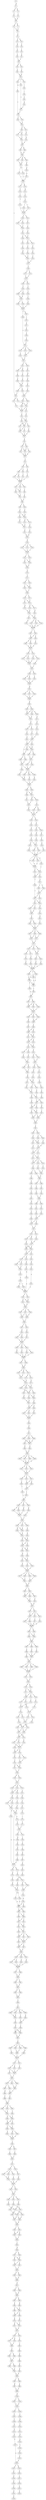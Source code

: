 strict digraph  {
	S0 -> S1 [ label = M ];
	S1 -> S2 [ label = A ];
	S1 -> S3 [ label = G ];
	S2 -> S4 [ label = V ];
	S3 -> S5 [ label = I ];
	S4 -> S6 [ label = W ];
	S5 -> S6 [ label = W ];
	S6 -> S7 [ label = N ];
	S6 -> S8 [ label = T ];
	S7 -> S9 [ label = S ];
	S8 -> S10 [ label = L ];
	S8 -> S9 [ label = S ];
	S9 -> S11 [ label = G ];
	S10 -> S12 [ label = L ];
	S10 -> S13 [ label = M ];
	S11 -> S14 [ label = T ];
	S11 -> S15 [ label = A ];
	S12 -> S16 [ label = T ];
	S13 -> S17 [ label = C ];
	S14 -> S18 [ label = H ];
	S15 -> S19 [ label = T ];
	S16 -> S20 [ label = V ];
	S16 -> S21 [ label = G ];
	S17 -> S20 [ label = V ];
	S18 -> S22 [ label = L ];
	S19 -> S23 [ label = I ];
	S20 -> S24 [ label = L ];
	S21 -> S25 [ label = A ];
	S22 -> S26 [ label = L ];
	S23 -> S27 [ label = F ];
	S24 -> S28 [ label = L ];
	S24 -> S29 [ label = F ];
	S25 -> S28 [ label = L ];
	S26 -> S30 [ label = L ];
	S27 -> S30 [ label = L ];
	S28 -> S31 [ label = C ];
	S28 -> S32 [ label = F ];
	S28 -> S33 [ label = V ];
	S29 -> S32 [ label = F ];
	S30 -> S34 [ label = R ];
	S30 -> S35 [ label = S ];
	S31 -> S36 [ label = C ];
	S32 -> S37 [ label = L ];
	S32 -> S36 [ label = C ];
	S33 -> S38 [ label = S ];
	S34 -> S39 [ label = L ];
	S35 -> S40 [ label = V ];
	S36 -> S41 [ label = S ];
	S37 -> S41 [ label = S ];
	S38 -> S41 [ label = S ];
	S39 -> S42 [ label = W ];
	S40 -> S42 [ label = W ];
	S41 -> S43 [ label = K ];
	S42 -> S44 [ label = G ];
	S42 -> S45 [ label = A ];
	S42 -> S46 [ label = E ];
	S43 -> S47 [ label = H ];
	S43 -> S48 [ label = R ];
	S44 -> S49 [ label = M ];
	S45 -> S50 [ label = I ];
	S46 -> S51 [ label = L ];
	S47 -> S52 [ label = G ];
	S47 -> S53 [ label = A ];
	S48 -> S53 [ label = A ];
	S48 -> S54 [ label = V ];
	S49 -> S55 [ label = Y ];
	S50 -> S56 [ label = I ];
	S51 -> S55 [ label = Y ];
	S52 -> S57 [ label = R ];
	S53 -> S57 [ label = R ];
	S54 -> S57 [ label = R ];
	S55 -> S58 [ label = V ];
	S55 -> S59 [ label = T ];
	S56 -> S60 [ label = V ];
	S57 -> S61 [ label = C ];
	S58 -> S62 [ label = S ];
	S59 -> S62 [ label = S ];
	S60 -> S63 [ label = D ];
	S61 -> S64 [ label = F ];
	S61 -> S65 [ label = Y ];
	S62 -> S66 [ label = P ];
	S62 -> S67 [ label = S ];
	S63 -> S51 [ label = L ];
	S64 -> S68 [ label = V ];
	S64 -> S69 [ label = S ];
	S65 -> S70 [ label = G ];
	S66 -> S71 [ label = R ];
	S66 -> S72 [ label = K ];
	S67 -> S73 [ label = N ];
	S68 -> S74 [ label = A ];
	S68 -> S75 [ label = L ];
	S69 -> S76 [ label = V ];
	S70 -> S77 [ label = T ];
	S71 -> S78 [ label = S ];
	S72 -> S78 [ label = S ];
	S73 -> S79 [ label = R ];
	S74 -> S80 [ label = L ];
	S75 -> S80 [ label = L ];
	S76 -> S80 [ label = L ];
	S77 -> S80 [ label = L ];
	S78 -> S81 [ label = P ];
	S79 -> S81 [ label = P ];
	S80 -> S82 [ label = F ];
	S80 -> S83 [ label = L ];
	S80 -> S84 [ label = V ];
	S81 -> S85 [ label = G ];
	S81 -> S86 [ label = D ];
	S82 -> S87 [ label = F ];
	S82 -> S88 [ label = L ];
	S83 -> S89 [ label = V ];
	S84 -> S87 [ label = F ];
	S85 -> S90 [ label = W ];
	S86 -> S90 [ label = W ];
	S87 -> S91 [ label = L ];
	S88 -> S91 [ label = L ];
	S89 -> S92 [ label = V ];
	S90 -> S93 [ label = V ];
	S90 -> S94 [ label = R ];
	S90 -> S95 [ label = K ];
	S91 -> S96 [ label = S ];
	S92 -> S96 [ label = S ];
	S93 -> S97 [ label = D ];
	S94 -> S98 [ label = N ];
	S95 -> S97 [ label = D ];
	S96 -> S99 [ label = C ];
	S96 -> S100 [ label = L ];
	S97 -> S101 [ label = V ];
	S97 -> S102 [ label = F ];
	S98 -> S103 [ label = N ];
	S99 -> S104 [ label = G ];
	S100 -> S105 [ label = F ];
	S101 -> S106 [ label = L ];
	S102 -> S106 [ label = L ];
	S103 -> S107 [ label = R ];
	S104 -> S108 [ label = L ];
	S104 -> S109 [ label = M ];
	S105 -> S109 [ label = M ];
	S106 -> S110 [ label = Q ];
	S106 -> S111 [ label = L ];
	S107 -> S106 [ label = L ];
	S108 -> S112 [ label = R ];
	S109 -> S113 [ label = K ];
	S109 -> S114 [ label = Q ];
	S110 -> S115 [ label = H ];
	S111 -> S116 [ label = F ];
	S112 -> S117 [ label = E ];
	S113 -> S118 [ label = K ];
	S114 -> S117 [ label = E ];
	S115 -> S119 [ label = L ];
	S116 -> S120 [ label = I ];
	S117 -> S121 [ label = G ];
	S118 -> S122 [ label = S ];
	S119 -> S123 [ label = G ];
	S120 -> S124 [ label = T ];
	S121 -> S125 [ label = R ];
	S122 -> S125 [ label = R ];
	S123 -> S126 [ label = I ];
	S123 -> S127 [ label = V ];
	S124 -> S128 [ label = C ];
	S125 -> S129 [ label = N ];
	S126 -> S128 [ label = C ];
	S127 -> S128 [ label = C ];
	S128 -> S130 [ label = S ];
	S128 -> S131 [ label = L ];
	S129 -> S132 [ label = A ];
	S129 -> S133 [ label = L ];
	S129 -> S134 [ label = F ];
	S130 -> S135 [ label = F ];
	S130 -> S136 [ label = I ];
	S131 -> S137 [ label = V ];
	S132 -> S138 [ label = L ];
	S133 -> S138 [ label = L ];
	S134 -> S138 [ label = L ];
	S135 -> S139 [ label = V ];
	S136 -> S139 [ label = V ];
	S137 -> S140 [ label = L ];
	S138 -> S141 [ label = I ];
	S138 -> S142 [ label = L ];
	S139 -> S143 [ label = A ];
	S140 -> S144 [ label = G ];
	S141 -> S145 [ label = A ];
	S141 -> S146 [ label = T ];
	S142 -> S146 [ label = T ];
	S143 -> S147 [ label = F ];
	S143 -> S148 [ label = L ];
	S144 -> S147 [ label = F ];
	S145 -> S149 [ label = A ];
	S146 -> S149 [ label = A ];
	S147 -> S150 [ label = S ];
	S147 -> S151 [ label = T ];
	S148 -> S152 [ label = I ];
	S149 -> S153 [ label = G ];
	S150 -> S154 [ label = S ];
	S151 -> S155 [ label = F ];
	S152 -> S156 [ label = L ];
	S153 -> S157 [ label = T ];
	S154 -> S158 [ label = V ];
	S155 -> S159 [ label = G ];
	S156 -> S160 [ label = M ];
	S157 -> S161 [ label = G ];
	S157 -> S162 [ label = S ];
	S158 -> S163 [ label = G ];
	S159 -> S164 [ label = S ];
	S160 -> S163 [ label = G ];
	S161 -> S165 [ label = I ];
	S161 -> S166 [ label = L ];
	S162 -> S166 [ label = L ];
	S163 -> S167 [ label = L ];
	S164 -> S167 [ label = L ];
	S165 -> S168 [ label = V ];
	S166 -> S168 [ label = V ];
	S167 -> S169 [ label = L ];
	S168 -> S170 [ label = I ];
	S168 -> S171 [ label = V ];
	S169 -> S172 [ label = S ];
	S169 -> S173 [ label = F ];
	S170 -> S174 [ label = F ];
	S170 -> S175 [ label = Y ];
	S171 -> S174 [ label = F ];
	S172 -> S176 [ label = V ];
	S173 -> S176 [ label = V ];
	S174 -> S177 [ label = G ];
	S174 -> S178 [ label = R ];
	S175 -> S179 [ label = W ];
	S176 -> S180 [ label = A ];
	S176 -> S181 [ label = G ];
	S177 -> S182 [ label = H ];
	S178 -> S183 [ label = N ];
	S179 -> S183 [ label = N ];
	S180 -> S184 [ label = F ];
	S181 -> S185 [ label = L ];
	S182 -> S186 [ label = V ];
	S183 -> S187 [ label = I ];
	S183 -> S186 [ label = V ];
	S184 -> S188 [ label = S ];
	S184 -> S189 [ label = L ];
	S185 -> S190 [ label = Y ];
	S186 -> S191 [ label = G ];
	S186 -> S192 [ label = K ];
	S186 -> S193 [ label = Q ];
	S187 -> S194 [ label = H ];
	S188 -> S195 [ label = W ];
	S189 -> S195 [ label = W ];
	S190 -> S196 [ label = Y ];
	S191 -> S197 [ label = N ];
	S192 -> S197 [ label = N ];
	S193 -> S197 [ label = N ];
	S194 -> S197 [ label = N ];
	S195 -> S198 [ label = F ];
	S195 -> S199 [ label = I ];
	S196 -> S200 [ label = S ];
	S197 -> S201 [ label = I ];
	S197 -> S202 [ label = T ];
	S198 -> S203 [ label = L ];
	S199 -> S203 [ label = L ];
	S200 -> S203 [ label = L ];
	S201 -> S204 [ label = F ];
	S202 -> S205 [ label = S ];
	S202 -> S204 [ label = F ];
	S203 -> S206 [ label = S ];
	S203 -> S207 [ label = A ];
	S204 -> S208 [ label = H ];
	S204 -> S209 [ label = Q ];
	S205 -> S210 [ label = A ];
	S206 -> S211 [ label = S ];
	S207 -> S212 [ label = Y ];
	S208 -> S213 [ label = N ];
	S209 -> S213 [ label = N ];
	S210 -> S213 [ label = N ];
	S211 -> S214 [ label = F ];
	S211 -> S215 [ label = G ];
	S211 -> S216 [ label = I ];
	S212 -> S217 [ label = G ];
	S213 -> S218 [ label = F ];
	S213 -> S219 [ label = L ];
	S214 -> S220 [ label = L ];
	S215 -> S221 [ label = T ];
	S216 -> S221 [ label = T ];
	S217 -> S222 [ label = S ];
	S218 -> S223 [ label = R ];
	S218 -> S224 [ label = K ];
	S219 -> S225 [ label = S ];
	S219 -> S226 [ label = Q ];
	S220 -> S227 [ label = V ];
	S221 -> S227 [ label = V ];
	S222 -> S228 [ label = V ];
	S223 -> S229 [ label = G ];
	S224 -> S229 [ label = G ];
	S225 -> S230 [ label = L ];
	S226 -> S229 [ label = G ];
	S227 -> S231 [ label = F ];
	S227 -> S232 [ label = S ];
	S228 -> S233 [ label = V ];
	S229 -> S234 [ label = L ];
	S230 -> S234 [ label = L ];
	S231 -> S235 [ label = T ];
	S231 -> S236 [ label = A ];
	S232 -> S237 [ label = G ];
	S233 -> S211 [ label = S ];
	S234 -> S238 [ label = L ];
	S234 -> S239 [ label = A ];
	S235 -> S240 [ label = I ];
	S236 -> S241 [ label = T ];
	S237 -> S242 [ label = M ];
	S238 -> S243 [ label = D ];
	S238 -> S244 [ label = K ];
	S239 -> S245 [ label = S ];
	S240 -> S246 [ label = S ];
	S241 -> S247 [ label = C ];
	S242 -> S248 [ label = A ];
	S243 -> S249 [ label = S ];
	S244 -> S249 [ label = S ];
	S245 -> S249 [ label = S ];
	S246 -> S250 [ label = W ];
	S247 -> S250 [ label = W ];
	S248 -> S251 [ label = A ];
	S249 -> S252 [ label = M ];
	S250 -> S253 [ label = A ];
	S250 -> S254 [ label = I ];
	S251 -> S255 [ label = V ];
	S252 -> S256 [ label = T ];
	S252 -> S257 [ label = I ];
	S252 -> S258 [ label = V ];
	S253 -> S259 [ label = I ];
	S254 -> S10 [ label = L ];
	S255 -> S259 [ label = I ];
	S256 -> S260 [ label = C ];
	S257 -> S260 [ label = C ];
	S258 -> S260 [ label = C ];
	S259 -> S261 [ label = A ];
	S259 -> S262 [ label = V ];
	S260 -> S263 [ label = N ];
	S261 -> S264 [ label = W ];
	S262 -> S16 [ label = T ];
	S263 -> S265 [ label = I ];
	S263 -> S266 [ label = L ];
	S264 -> S20 [ label = V ];
	S265 -> S267 [ label = R ];
	S266 -> S268 [ label = K ];
	S266 -> S269 [ label = E ];
	S266 -> S267 [ label = R ];
	S267 -> S270 [ label = A ];
	S268 -> S270 [ label = A ];
	S269 -> S271 [ label = K ];
	S270 -> S272 [ label = K ];
	S271 -> S273 [ label = R ];
	S272 -> S274 [ label = S ];
	S272 -> S275 [ label = K ];
	S273 -> S276 [ label = R ];
	S274 -> S277 [ label = F ];
	S275 -> S278 [ label = A ];
	S276 -> S279 [ label = I ];
	S277 -> S280 [ label = S ];
	S278 -> S281 [ label = A ];
	S279 -> S280 [ label = S ];
	S280 -> S282 [ label = V ];
	S280 -> S283 [ label = I ];
	S281 -> S283 [ label = I ];
	S282 -> S284 [ label = H ];
	S283 -> S285 [ label = V ];
	S283 -> S286 [ label = K ];
	S283 -> S284 [ label = H ];
	S284 -> S287 [ label = L ];
	S284 -> S288 [ label = F ];
	S285 -> S289 [ label = A ];
	S285 -> S290 [ label = T ];
	S286 -> S285 [ label = V ];
	S287 -> S291 [ label = P ];
	S288 -> S291 [ label = P ];
	S289 -> S292 [ label = P ];
	S290 -> S292 [ label = P ];
	S291 -> S293 [ label = L ];
	S291 -> S294 [ label = F ];
	S292 -> S295 [ label = L ];
	S292 -> S296 [ label = I ];
	S293 -> S295 [ label = L ];
	S294 -> S295 [ label = L ];
	S295 -> S297 [ label = Q ];
	S295 -> S298 [ label = A ];
	S295 -> S299 [ label = K ];
	S296 -> S300 [ label = D ];
	S297 -> S301 [ label = R ];
	S298 -> S302 [ label = K ];
	S299 -> S303 [ label = N ];
	S300 -> S303 [ label = N ];
	S301 -> S304 [ label = Y ];
	S302 -> S304 [ label = Y ];
	S303 -> S304 [ label = Y ];
	S304 -> S305 [ label = I ];
	S304 -> S306 [ label = K ];
	S305 -> S307 [ label = E ];
	S305 -> S308 [ label = K ];
	S306 -> S307 [ label = E ];
	S307 -> S309 [ label = A ];
	S307 -> S310 [ label = M ];
	S308 -> S311 [ label = L ];
	S309 -> S312 [ label = I ];
	S310 -> S313 [ label = L ];
	S311 -> S313 [ label = L ];
	S312 -> S314 [ label = Q ];
	S312 -> S315 [ label = E ];
	S313 -> S316 [ label = K ];
	S314 -> S317 [ label = W ];
	S315 -> S317 [ label = W ];
	S316 -> S317 [ label = W ];
	S317 -> S318 [ label = I ];
	S317 -> S319 [ label = V ];
	S318 -> S320 [ label = Y ];
	S319 -> S321 [ label = G ];
	S320 -> S322 [ label = G ];
	S321 -> S323 [ label = N ];
	S321 -> S324 [ label = E ];
	S322 -> S325 [ label = L ];
	S323 -> S326 [ label = M ];
	S324 -> S327 [ label = Q ];
	S325 -> S328 [ label = A ];
	S326 -> S329 [ label = L ];
	S327 -> S330 [ label = V ];
	S328 -> S331 [ label = T ];
	S328 -> S332 [ label = P ];
	S329 -> S331 [ label = T ];
	S330 -> S333 [ label = K ];
	S331 -> S334 [ label = H ];
	S331 -> S335 [ label = L ];
	S332 -> S336 [ label = S ];
	S333 -> S337 [ label = G ];
	S334 -> S338 [ label = L ];
	S335 -> S338 [ label = L ];
	S336 -> S338 [ label = L ];
	S337 -> S338 [ label = L ];
	S338 -> S339 [ label = D ];
	S338 -> S340 [ label = P ];
	S338 -> S341 [ label = G ];
	S338 -> S342 [ label = N ];
	S339 -> S343 [ label = L ];
	S339 -> S344 [ label = F ];
	S340 -> S339 [ label = D ];
	S341 -> S339 [ label = D ];
	S342 -> S343 [ label = L ];
	S343 -> S345 [ label = F ];
	S343 -> S346 [ label = V ];
	S344 -> S346 [ label = V ];
	S345 -> S347 [ label = D ];
	S346 -> S348 [ label = V ];
	S347 -> S349 [ label = G ];
	S347 -> S350 [ label = D ];
	S348 -> S351 [ label = V ];
	S349 -> S352 [ label = L ];
	S350 -> S352 [ label = L ];
	S351 -> S353 [ label = S ];
	S351 -> S354 [ label = K ];
	S352 -> S351 [ label = V ];
	S352 -> S355 [ label = F ];
	S353 -> S356 [ label = W ];
	S354 -> S357 [ label = V ];
	S354 -> S358 [ label = F ];
	S355 -> S353 [ label = S ];
	S356 -> S359 [ label = N ];
	S357 -> S360 [ label = D ];
	S358 -> S360 [ label = D ];
	S359 -> S361 [ label = Q ];
	S360 -> S362 [ label = S ];
	S361 -> S363 [ label = T ];
	S362 -> S364 [ label = H ];
	S362 -> S365 [ label = K ];
	S363 -> S366 [ label = L ];
	S364 -> S366 [ label = L ];
	S365 -> S366 [ label = L ];
	S366 -> S367 [ label = A ];
	S366 -> S368 [ label = S ];
	S366 -> S369 [ label = E ];
	S367 -> S370 [ label = V ];
	S368 -> S371 [ label = I ];
	S369 -> S370 [ label = V ];
	S369 -> S371 [ label = I ];
	S370 -> S372 [ label = S ];
	S371 -> S372 [ label = S ];
	S372 -> S373 [ label = L ];
	S372 -> S374 [ label = T ];
	S372 -> S375 [ label = Q ];
	S373 -> S376 [ label = F ];
	S373 -> S377 [ label = Y ];
	S374 -> S378 [ label = R ];
	S375 -> S378 [ label = R ];
	S376 -> S379 [ label = S ];
	S377 -> S380 [ label = G ];
	S378 -> S381 [ label = L ];
	S378 -> S382 [ label = I ];
	S379 -> S383 [ label = P ];
	S380 -> S384 [ label = T ];
	S381 -> S385 [ label = E ];
	S382 -> S386 [ label = S ];
	S383 -> S387 [ label = S ];
	S384 -> S387 [ label = S ];
	S385 -> S387 [ label = S ];
	S386 -> S387 [ label = S ];
	S387 -> S388 [ label = Q ];
	S387 -> S389 [ label = D ];
	S387 -> S390 [ label = S ];
	S388 -> S391 [ label = A ];
	S388 -> S392 [ label = E ];
	S389 -> S392 [ label = E ];
	S390 -> S391 [ label = A ];
	S391 -> S393 [ label = L ];
	S392 -> S394 [ label = F ];
	S392 -> S391 [ label = A ];
	S393 -> S395 [ label = E ];
	S394 -> S395 [ label = E ];
	S395 -> S396 [ label = A ];
	S395 -> S397 [ label = E ];
	S396 -> S398 [ label = Q ];
	S396 -> S399 [ label = K ];
	S396 -> S400 [ label = H ];
	S397 -> S399 [ label = K ];
	S398 -> S401 [ label = L ];
	S399 -> S401 [ label = L ];
	S400 -> S401 [ label = L ];
	S401 -> S402 [ label = N ];
	S401 -> S403 [ label = S ];
	S401 -> S404 [ label = R ];
	S402 -> S405 [ label = D ];
	S403 -> S406 [ label = E ];
	S404 -> S406 [ label = E ];
	S405 -> S407 [ label = T ];
	S406 -> S408 [ label = A ];
	S407 -> S409 [ label = K ];
	S408 -> S410 [ label = E ];
	S408 -> S409 [ label = K ];
	S409 -> S411 [ label = G ];
	S409 -> S412 [ label = Q ];
	S410 -> S412 [ label = Q ];
	S411 -> S413 [ label = Q ];
	S412 -> S414 [ label = E ];
	S412 -> S413 [ label = Q ];
	S413 -> S415 [ label = V ];
	S413 -> S416 [ label = L ];
	S414 -> S416 [ label = L ];
	S415 -> S417 [ label = V ];
	S415 -> S418 [ label = L ];
	S416 -> S419 [ label = N ];
	S417 -> S420 [ label = G ];
	S418 -> S421 [ label = S ];
	S419 -> S422 [ label = K ];
	S419 -> S423 [ label = A ];
	S420 -> S424 [ label = V ];
	S421 -> S424 [ label = V ];
	S422 -> S425 [ label = T ];
	S423 -> S425 [ label = T ];
	S424 -> S426 [ label = L ];
	S424 -> S427 [ label = W ];
	S425 -> S428 [ label = V ];
	S425 -> S429 [ label = A ];
	S426 -> S430 [ label = Y ];
	S427 -> S430 [ label = Y ];
	S428 -> S431 [ label = V ];
	S429 -> S432 [ label = E ];
	S430 -> S433 [ label = Q ];
	S431 -> S434 [ label = S ];
	S432 -> S435 [ label = T ];
	S433 -> S436 [ label = M ];
	S433 -> S437 [ label = V ];
	S434 -> S438 [ label = L ];
	S435 -> S436 [ label = M ];
	S436 -> S439 [ label = V ];
	S436 -> S440 [ label = S ];
	S437 -> S441 [ label = M ];
	S438 -> S442 [ label = Q ];
	S439 -> S443 [ label = T ];
	S440 -> S444 [ label = G ];
	S441 -> S443 [ label = T ];
	S442 -> S445 [ label = S ];
	S443 -> S446 [ label = A ];
	S443 -> S447 [ label = I ];
	S444 -> S447 [ label = I ];
	S445 -> S448 [ label = V ];
	S446 -> S449 [ label = A ];
	S447 -> S450 [ label = L ];
	S447 -> S451 [ label = T ];
	S448 -> S451 [ label = T ];
	S449 -> S452 [ label = E ];
	S450 -> S453 [ label = N ];
	S451 -> S454 [ label = Y ];
	S451 -> S452 [ label = E ];
	S452 -> S455 [ label = V ];
	S452 -> S456 [ label = A ];
	S453 -> S457 [ label = T ];
	S454 -> S456 [ label = A ];
	S455 -> S458 [ label = L ];
	S456 -> S459 [ label = V ];
	S456 -> S458 [ label = L ];
	S457 -> S459 [ label = V ];
	S458 -> S460 [ label = S ];
	S459 -> S460 [ label = S ];
	S460 -> S461 [ label = S ];
	S461 -> S462 [ label = L ];
	S461 -> S463 [ label = V ];
	S462 -> S464 [ label = G ];
	S463 -> S465 [ label = T ];
	S463 -> S466 [ label = S ];
	S464 -> S467 [ label = R ];
	S464 -> S468 [ label = Q ];
	S465 -> S469 [ label = E ];
	S466 -> S468 [ label = Q ];
	S467 -> S470 [ label = Q ];
	S468 -> S471 [ label = K ];
	S469 -> S471 [ label = K ];
	S470 -> S472 [ label = L ];
	S471 -> S472 [ label = L ];
	S471 -> S473 [ label = V ];
	S472 -> S474 [ label = L ];
	S472 -> S475 [ label = F ];
	S473 -> S474 [ label = L ];
	S474 -> S476 [ label = A ];
	S474 -> S477 [ label = P ];
	S474 -> S478 [ label = C ];
	S475 -> S477 [ label = P ];
	S476 -> S479 [ label = L ];
	S477 -> S480 [ label = A ];
	S478 -> S481 [ label = F ];
	S479 -> S482 [ label = A ];
	S480 -> S483 [ label = I ];
	S480 -> S484 [ label = V ];
	S481 -> S482 [ label = A ];
	S482 -> S485 [ label = G ];
	S483 -> S486 [ label = S ];
	S484 -> S485 [ label = G ];
	S485 -> S487 [ label = L ];
	S485 -> S488 [ label = I ];
	S486 -> S489 [ label = F ];
	S487 -> S490 [ label = L ];
	S488 -> S491 [ label = I ];
	S489 -> S492 [ label = F ];
	S490 -> S493 [ label = L ];
	S491 -> S494 [ label = F ];
	S492 -> S495 [ label = V ];
	S493 -> S496 [ label = V ];
	S494 -> S496 [ label = V ];
	S495 -> S497 [ label = L ];
	S496 -> S498 [ label = L ];
	S496 -> S499 [ label = V ];
	S497 -> S500 [ label = M ];
	S498 -> S501 [ label = L ];
	S499 -> S502 [ label = F ];
	S500 -> S503 [ label = A ];
	S501 -> S504 [ label = G ];
	S502 -> S505 [ label = C ];
	S503 -> S506 [ label = F ];
	S504 -> S507 [ label = T ];
	S505 -> S507 [ label = T ];
	S506 -> S508 [ label = I ];
	S507 -> S509 [ label = G ];
	S507 -> S510 [ label = V ];
	S508 -> S510 [ label = V ];
	S509 -> S511 [ label = L ];
	S510 -> S511 [ label = L ];
	S511 -> S512 [ label = F ];
	S511 -> S513 [ label = H ];
	S512 -> S514 [ label = M ];
	S512 -> S515 [ label = L ];
	S513 -> S516 [ label = V ];
	S514 -> S517 [ label = K ];
	S515 -> S518 [ label = R ];
	S516 -> S517 [ label = K ];
	S517 -> S519 [ label = R ];
	S517 -> S520 [ label = K ];
	S518 -> S520 [ label = K ];
	S518 -> S519 [ label = R ];
	S519 -> S521 [ label = F ];
	S520 -> S521 [ label = F ];
	S520 -> S522 [ label = Y ];
	S521 -> S523 [ label = L ];
	S521 -> S524 [ label = H ];
	S522 -> S525 [ label = F ];
	S523 -> S526 [ label = D ];
	S523 -> S527 [ label = G ];
	S524 -> S528 [ label = N ];
	S525 -> S529 [ label = H ];
	S526 -> S530 [ label = P ];
	S527 -> S530 [ label = P ];
	S528 -> S531 [ label = D ];
	S529 -> S532 [ label = S ];
	S530 -> S533 [ label = C ];
	S531 -> S534 [ label = M ];
	S532 -> S535 [ label = K ];
	S533 -> S536 [ label = G ];
	S534 -> S537 [ label = K ];
	S535 -> S537 [ label = K ];
	S536 -> S538 [ label = R ];
	S536 -> S539 [ label = C ];
	S537 -> S540 [ label = F ];
	S537 -> S541 [ label = Y ];
	S538 -> S537 [ label = K ];
	S539 -> S537 [ label = K ];
	S540 -> S542 [ label = E ];
	S540 -> S543 [ label = K ];
	S541 -> S543 [ label = K ];
	S542 -> S544 [ label = N ];
	S543 -> S544 [ label = N ];
	S544 -> S545 [ label = V ];
	S544 -> S546 [ label = K ];
	S544 -> S547 [ label = I ];
	S545 -> S548 [ label = Y ];
	S546 -> S549 [ label = F ];
	S547 -> S549 [ label = F ];
	S547 -> S548 [ label = Y ];
	S548 -> S550 [ label = I ];
	S549 -> S550 [ label = I ];
	S550 -> S551 [ label = T ];
	S550 -> S552 [ label = G ];
	S551 -> S553 [ label = R ];
	S552 -> S554 [ label = G ];
	S553 -> S555 [ label = Q ];
	S553 -> S556 [ label = K ];
	S554 -> S557 [ label = R ];
	S555 -> S558 [ label = F ];
	S556 -> S558 [ label = F ];
	S557 -> S558 [ label = F ];
	S558 -> S559 [ label = V ];
	S558 -> S560 [ label = E ];
	S558 -> S561 [ label = I ];
	S559 -> S562 [ label = R ];
	S560 -> S563 [ label = E ];
	S561 -> S564 [ label = L ];
	S561 -> S565 [ label = Q ];
	S562 -> S566 [ label = F ];
	S563 -> S566 [ label = F ];
	S564 -> S566 [ label = F ];
	S565 -> S566 [ label = F ];
	S566 -> S567 [ label = D ];
	S566 -> S568 [ label = E ];
	S567 -> S569 [ label = E ];
	S568 -> S569 [ label = E ];
	S569 -> S570 [ label = G ];
	S569 -> S571 [ label = K ];
	S569 -> S572 [ label = R ];
	S570 -> S573 [ label = E ];
	S571 -> S574 [ label = R ];
	S571 -> S575 [ label = Q ];
	S572 -> S573 [ label = E ];
	S573 -> S576 [ label = R ];
	S574 -> S576 [ label = R ];
	S575 -> S577 [ label = K ];
	S576 -> S578 [ label = H ];
	S576 -> S579 [ label = A ];
	S576 -> S580 [ label = Q ];
	S577 -> S579 [ label = A ];
	S578 -> S581 [ label = Q ];
	S579 -> S582 [ label = E ];
	S579 -> S583 [ label = T ];
	S580 -> S582 [ label = E ];
	S581 -> S584 [ label = Q ];
	S582 -> S585 [ label = G ];
	S582 -> S586 [ label = E ];
	S583 -> S585 [ label = G ];
	S584 -> S587 [ label = R ];
	S585 -> S588 [ label = K ];
	S586 -> S587 [ label = R ];
	S587 -> S589 [ label = P ];
	S588 -> S590 [ label = A ];
	S588 -> S589 [ label = P ];
	S589 -> S591 [ label = C ];
	S589 -> S592 [ label = N ];
	S590 -> S593 [ label = H ];
	S591 -> S594 [ label = V ];
	S592 -> S594 [ label = V ];
	S593 -> S594 [ label = V ];
	S594 -> S595 [ label = L ];
	S595 -> S596 [ label = P ];
	S596 -> S597 [ label = L ];
	S597 -> S598 [ label = S ];
	S597 -> S599 [ label = T ];
	S597 -> S600 [ label = N ];
	S598 -> S601 [ label = K ];
	S599 -> S602 [ label = P ];
	S599 -> S601 [ label = K ];
	S600 -> S601 [ label = K ];
	S601 -> S603 [ label = K ];
	S602 -> S604 [ label = E ];
	S603 -> S605 [ label = E ];
	S604 -> S605 [ label = E ];
	S605 -> S606 [ label = R ];
	S605 -> S607 [ label = K ];
	S605 -> S608 [ label = S ];
	S605 -> S609 [ label = G ];
	S606 -> S610 [ label = K ];
	S607 -> S610 [ label = K ];
	S608 -> S610 [ label = K ];
	S609 -> S610 [ label = K ];
	S610 -> S611 [ label = K ];
	S610 -> S612 [ label = L ];
	S610 -> S613 [ label = Q ];
	S611 -> S614 [ label = Y ];
	S612 -> S614 [ label = Y ];
	S613 -> S614 [ label = Y ];
	S614 -> S615 [ label = V ];
	S614 -> S616 [ label = P ];
	S614 -> S617 [ label = I ];
	S615 -> S618 [ label = V ];
	S616 -> S619 [ label = V ];
	S617 -> S620 [ label = A ];
	S617 -> S618 [ label = V ];
	S618 -> S621 [ label = I ];
	S619 -> S622 [ label = L ];
	S620 -> S621 [ label = I ];
	S621 -> S623 [ label = P ];
	S622 -> S624 [ label = S ];
	S623 -> S624 [ label = S ];
	S624 -> S625 [ label = F ];
	S624 -> S626 [ label = I ];
	S624 -> S627 [ label = S ];
	S625 -> S628 [ label = G ];
	S625 -> S629 [ label = W ];
	S626 -> S630 [ label = R ];
	S627 -> S631 [ label = H ];
	S628 -> S632 [ label = L ];
	S629 -> S632 [ label = L ];
	S630 -> S633 [ label = P ];
	S631 -> S632 [ label = L ];
	S632 -> S634 [ label = T ];
	S633 -> S634 [ label = T ];
	S634 -> S635 [ label = P ];
	S634 -> S636 [ label = F ];
	S634 -> S637 [ label = V ];
	S635 -> S638 [ label = K ];
	S635 -> S639 [ label = R ];
	S636 -> S640 [ label = G ];
	S637 -> S638 [ label = K ];
	S638 -> S641 [ label = E ];
	S639 -> S641 [ label = E ];
	S640 -> S642 [ label = D ];
	S641 -> S643 [ label = R ];
	S641 -> S644 [ label = W ];
	S642 -> S643 [ label = R ];
	S643 -> S645 [ label = K ];
	S643 -> S646 [ label = S ];
	S644 -> S645 [ label = K ];
	S645 -> S647 [ label = N ];
	S645 -> S648 [ label = A ];
	S646 -> S647 [ label = N ];
	S647 -> S649 [ label = L ];
	S648 -> S650 [ label = M ];
	S649 -> S651 [ label = G ];
	S650 -> S652 [ label = L ];
	S650 -> S651 [ label = G ];
	S651 -> S653 [ label = L ];
	S651 -> S654 [ label = T ];
	S652 -> S655 [ label = K ];
	S653 -> S656 [ label = F ];
	S654 -> S656 [ label = F ];
	S655 -> S656 [ label = F ];
	S656 -> S657 [ label = F ];
	S656 -> S658 [ label = S ];
	S656 -> S659 [ label = I ];
	S656 -> S660 [ label = L ];
	S657 -> S661 [ label = L ];
	S658 -> S662 [ label = I ];
	S659 -> S662 [ label = I ];
	S660 -> S661 [ label = L ];
	S661 -> S663 [ label = P ];
	S662 -> S663 [ label = P ];
	S663 -> S664 [ label = I ];
	S663 -> S665 [ label = V ];
	S664 -> S666 [ label = L ];
	S665 -> S667 [ label = M ];
	S665 -> S668 [ label = I ];
	S665 -> S666 [ label = L ];
	S666 -> S669 [ label = T ];
	S667 -> S670 [ label = F ];
	S668 -> S669 [ label = T ];
	S669 -> S671 [ label = H ];
	S670 -> S671 [ label = H ];
	S671 -> S672 [ label = L ];
	S671 -> S673 [ label = V ];
	S672 -> S674 [ label = Y ];
	S672 -> S675 [ label = L ];
	S672 -> S676 [ label = S ];
	S673 -> S676 [ label = S ];
	S674 -> S677 [ label = L ];
	S675 -> S678 [ label = I ];
	S676 -> S679 [ label = A ];
	S676 -> S680 [ label = S ];
	S677 -> S681 [ label = W ];
	S678 -> S681 [ label = W ];
	S679 -> S681 [ label = W ];
	S680 -> S681 [ label = W ];
	S681 -> S682 [ label = V ];
	S681 -> S683 [ label = A ];
	S682 -> S684 [ label = L ];
	S682 -> S685 [ label = V ];
	S683 -> S684 [ label = L ];
	S684 -> S686 [ label = F ];
	S685 -> S686 [ label = F ];
	S686 -> S687 [ label = A ];
	S686 -> S688 [ label = V ];
	S686 -> S689 [ label = I ];
	S687 -> S690 [ label = A ];
	S688 -> S691 [ label = T ];
	S689 -> S692 [ label = G ];
	S690 -> S693 [ label = V ];
	S690 -> S694 [ label = T ];
	S691 -> S693 [ label = V ];
	S692 -> S693 [ label = V ];
	S693 -> S695 [ label = D ];
	S694 -> S695 [ label = D ];
	S695 -> S696 [ label = F ];
	S695 -> S697 [ label = V ];
	S695 -> S698 [ label = S ];
	S695 -> S699 [ label = Y ];
	S696 -> S700 [ label = L ];
	S697 -> S700 [ label = L ];
	S698 -> S700 [ label = L ];
	S699 -> S700 [ label = L ];
	S700 -> S701 [ label = L ];
	S700 -> S702 [ label = S ];
	S701 -> S703 [ label = Y ];
	S702 -> S703 [ label = Y ];
	S703 -> S704 [ label = R ];
	S703 -> S705 [ label = W ];
	S704 -> S706 [ label = L ];
	S705 -> S707 [ label = F ];
	S705 -> S706 [ label = L ];
	S706 -> S708 [ label = V ];
	S706 -> S709 [ label = I ];
	S706 -> S710 [ label = L ];
	S707 -> S708 [ label = V ];
	S708 -> S711 [ label = F ];
	S708 -> S712 [ label = V ];
	S709 -> S713 [ label = L ];
	S710 -> S714 [ label = C ];
	S711 -> S715 [ label = S ];
	S712 -> S716 [ label = V ];
	S713 -> S717 [ label = T ];
	S714 -> S715 [ label = S ];
	S715 -> S718 [ label = V ];
	S716 -> S719 [ label = I ];
	S717 -> S719 [ label = I ];
	S718 -> S720 [ label = S ];
	S718 -> S721 [ label = N ];
	S719 -> S722 [ label = T ];
	S719 -> S723 [ label = G ];
	S720 -> S724 [ label = R ];
	S721 -> S725 [ label = T ];
	S722 -> S725 [ label = T ];
	S723 -> S726 [ label = K ];
	S724 -> S727 [ label = H ];
	S725 -> S728 [ label = K ];
	S725 -> S729 [ label = Q ];
	S726 -> S727 [ label = H ];
	S727 -> S730 [ label = F ];
	S727 -> S731 [ label = L ];
	S728 -> S731 [ label = L ];
	S729 -> S730 [ label = F ];
	S730 -> S732 [ label = Q ];
	S731 -> S733 [ label = S ];
	S731 -> S732 [ label = Q ];
	S732 -> S734 [ label = N ];
	S732 -> S735 [ label = G ];
	S733 -> S736 [ label = E ];
	S734 -> S737 [ label = L ];
	S734 -> S738 [ label = I ];
	S735 -> S737 [ label = L ];
	S736 -> S737 [ label = L ];
	S737 -> S739 [ label = P ];
	S737 -> S740 [ label = E ];
	S738 -> S740 [ label = E ];
	S739 -> S741 [ label = S ];
	S739 -> S742 [ label = V ];
	S740 -> S743 [ label = P ];
	S741 -> S744 [ label = L ];
	S742 -> S744 [ label = L ];
	S743 -> S745 [ label = F ];
	S744 -> S746 [ label = E ];
	S745 -> S747 [ label = N ];
	S745 -> S746 [ label = E ];
	S746 -> S748 [ label = V ];
	S747 -> S748 [ label = V ];
	S748 -> S749 [ label = H ];
	S748 -> S750 [ label = P ];
	S749 -> S751 [ label = L ];
	S750 -> S751 [ label = L ];
	S751 -> S752 [ label = K ];
	S751 -> S753 [ label = L ];
	S751 -> S754 [ label = R ];
	S752 -> S755 [ label = L ];
	S752 -> S756 [ label = M ];
	S753 -> S757 [ label = A ];
	S754 -> S755 [ label = L ];
	S755 -> S758 [ label = H ];
	S756 -> S759 [ label = S ];
	S757 -> S760 [ label = N ];
	S758 -> S761 [ label = R ];
	S758 -> S762 [ label = G ];
	S759 -> S763 [ label = V ];
	S760 -> S764 [ label = F ];
	S761 -> S765 [ label = E ];
	S762 -> S765 [ label = E ];
	S763 -> S766 [ label = D ];
	S764 -> S767 [ label = K ];
	S765 -> S768 [ label = E ];
	S765 -> S769 [ label = K ];
	S766 -> S769 [ label = K ];
	S767 -> S770 [ label = N ];
	S768 -> S771 [ label = Q ];
	S769 -> S772 [ label = G ];
	S769 -> S771 [ label = Q ];
	S770 -> S773 [ label = I ];
	S771 -> S774 [ label = G ];
	S771 -> S775 [ label = N ];
	S772 -> S776 [ label = S ];
	S773 -> S777 [ label = V ];
	S774 -> S778 [ label = T ];
	S775 -> S779 [ label = N ];
	S776 -> S780 [ label = T ];
	S777 -> S780 [ label = T ];
	S778 -> S781 [ label = Q ];
	S779 -> S782 [ label = V ];
	S780 -> S783 [ label = L ];
	S780 -> S784 [ label = I ];
	S781 -> S785 [ label = N ];
	S781 -> S786 [ label = G ];
	S782 -> S787 [ label = Q ];
	S783 -> S788 [ label = M ];
	S784 -> S789 [ label = I ];
	S785 -> S790 [ label = I ];
	S786 -> S790 [ label = I ];
	S787 -> S791 [ label = E ];
	S788 -> S792 [ label = G ];
	S789 -> S793 [ label = V ];
	S790 -> S794 [ label = I ];
	S791 -> S795 [ label = E ];
	S791 -> S796 [ label = N ];
	S792 -> S797 [ label = Q ];
	S793 -> S798 [ label = I ];
	S794 -> S799 [ label = H ];
	S795 -> S800 [ label = D ];
	S796 -> S800 [ label = D ];
	S797 -> S801 [ label = Q ];
	S798 -> S802 [ label = K ];
	S799 -> S800 [ label = D ];
	S799 -> S803 [ label = S ];
	S800 -> S804 [ label = S ];
	S800 -> S805 [ label = F ];
	S801 -> S806 [ label = I ];
	S802 -> S807 [ label = T ];
	S803 -> S804 [ label = S ];
	S804 -> S808 [ label = P ];
	S804 -> S809 [ label = S ];
	S805 -> S809 [ label = S ];
	S806 -> S771 [ label = Q ];
	S807 -> S810 [ label = G ];
	S808 -> S811 [ label = F ];
	S809 -> S811 [ label = F ];
	S809 -> S812 [ label = Y ];
	S810 -> S813 [ label = S ];
	S811 -> S814 [ label = N ];
	S811 -> S815 [ label = S ];
	S812 -> S815 [ label = S ];
	S813 -> S816 [ label = T ];
	S814 -> S817 [ label = V ];
	S814 -> S818 [ label = I ];
	S815 -> S817 [ label = V ];
	S816 -> S819 [ label = S ];
	S817 -> S820 [ label = S ];
	S817 -> S821 [ label = T ];
	S817 -> S822 [ label = P ];
	S818 -> S820 [ label = S ];
	S819 -> S823 [ label = E ];
	S820 -> S824 [ label = L ];
	S820 -> S825 [ label = V ];
	S821 -> S824 [ label = L ];
	S822 -> S824 [ label = L ];
	S823 -> S791 [ label = E ];
	S824 -> S826 [ label = F ];
	S824 -> S827 [ label = I ];
	S825 -> S826 [ label = F ];
	S826 -> S828 [ label = E ];
	S827 -> S828 [ label = E ];
	S828 -> S829 [ label = P ];
	S828 -> S830 [ label = R ];
	S828 -> S831 [ label = K ];
	S829 -> S832 [ label = N ];
	S829 -> S833 [ label = S ];
	S830 -> S834 [ label = E ];
	S831 -> S835 [ label = D ];
	S832 -> S836 [ label = C ];
	S833 -> S836 [ label = C ];
	S834 -> S836 [ label = C ];
	S835 -> S836 [ label = C ];
	S836 -> S837 [ label = I ];
	S836 -> S838 [ label = L ];
	S837 -> S839 [ label = P ];
	S838 -> S839 [ label = P ];
	S839 -> S840 [ label = K ];
	S839 -> S841 [ label = T ];
	S840 -> S842 [ label = P ];
	S841 -> S842 [ label = P ];
	S842 -> S843 [ label = K ];
	S842 -> S844 [ label = E ];
	S843 -> S845 [ label = L ];
	S844 -> S845 [ label = L ];
	S845 -> S846 [ label = L ];
	S846 -> S847 [ label = L ];
	S847 -> S848 [ label = S ];
	S847 -> S849 [ label = H ];
	S847 -> S850 [ label = Y ];
	S847 -> S851 [ label = L ];
	S848 -> S852 [ label = K ];
	S849 -> S853 [ label = T ];
	S850 -> S854 [ label = N ];
	S851 -> S852 [ label = K ];
	S852 -> S855 [ label = T ];
	S853 -> S856 [ label = S ];
	S854 -> S856 [ label = S ];
	S855 -> S857 [ label = W ];
	S856 -> S858 [ label = V ];
	S857 -> S859 [ label = V ];
	S857 -> S860 [ label = A ];
	S858 -> S859 [ label = V ];
	S858 -> S860 [ label = A ];
	S859 -> S861 [ label = P ];
	S860 -> S861 [ label = P ];
	S861 -> S862 [ label = L ];
	S862 -> S863 [ label = S ];
	S862 -> S864 [ label = A ];
	S862 -> S865 [ label = L ];
	S862 -> S866 [ label = G ];
	S863 -> S867 [ label = I ];
	S864 -> S868 [ label = V ];
	S865 -> S868 [ label = V ];
	S866 -> S869 [ label = M ];
	S867 -> S870 [ label = I ];
	S868 -> S870 [ label = I ];
	S869 -> S870 [ label = I ];
	S870 -> S871 [ label = L ];
	S870 -> S872 [ label = I ];
	S871 -> S873 [ label = V ];
	S871 -> S874 [ label = A ];
	S872 -> S875 [ label = T ];
	S873 -> S876 [ label = I ];
	S873 -> S877 [ label = T ];
	S874 -> S876 [ label = I ];
	S875 -> S876 [ label = I ];
	S876 -> S878 [ label = L ];
	S877 -> S878 [ label = L ];
	S878 -> S879 [ label = V ];
	S878 -> S880 [ label = I ];
	S878 -> S881 [ label = L ];
	S879 -> S882 [ label = V ];
	S879 -> S883 [ label = I ];
	S880 -> S884 [ label = L ];
	S881 -> S884 [ label = L ];
	S882 -> S885 [ label = L ];
	S883 -> S886 [ label = M ];
	S884 -> S885 [ label = L ];
	S885 -> S887 [ label = G ];
	S886 -> S888 [ label = V ];
	S887 -> S889 [ label = L ];
	S888 -> S889 [ label = L ];
	S889 -> S890 [ label = L ];
	S889 -> S891 [ label = V ];
	S889 -> S892 [ label = S ];
	S890 -> S893 [ label = S ];
	S891 -> S894 [ label = V ];
	S892 -> S893 [ label = S ];
	S893 -> S895 [ label = S ];
	S893 -> S896 [ label = A ];
	S894 -> S895 [ label = S ];
	S895 -> S897 [ label = F ];
	S895 -> S898 [ label = K ];
	S896 -> S898 [ label = K ];
	S897 -> S899 [ label = L ];
	S898 -> S900 [ label = V ];
	S898 -> S899 [ label = L ];
	S899 -> S901 [ label = M ];
	S899 -> S902 [ label = I ];
	S900 -> S903 [ label = A ];
	S901 -> S904 [ label = Q ];
	S902 -> S904 [ label = Q ];
	S903 -> S904 [ label = Q ];
	S904 -> S905 [ label = L ];
	S905 -> S906 [ label = K ];
	S905 -> S907 [ label = R ];
	S906 -> S908 [ label = I ];
	S907 -> S909 [ label = L ];
	S908 -> S910 [ label = L ];
	S909 -> S910 [ label = L ];
	S910 -> S911 [ label = V ];
	S911 -> S912 [ label = S ];
	S911 -> S913 [ label = C ];
	S912 -> S914 [ label = A ];
	S912 -> S915 [ label = S ];
	S912 -> S916 [ label = T ];
	S913 -> S917 [ label = E ];
	S914 -> S918 [ label = S ];
	S915 -> S919 [ label = L ];
	S916 -> S918 [ label = S ];
	S917 -> S920 [ label = Q ];
	S918 -> S921 [ label = F ];
	S919 -> S921 [ label = F ];
	S920 -> S921 [ label = F ];
	S921 -> S922 [ label = Y ];
	S921 -> S923 [ label = F ];
	S922 -> S924 [ label = P ];
	S923 -> S924 [ label = P ];
	S924 -> S925 [ label = S ];
	S924 -> S926 [ label = I ];
	S924 -> S927 [ label = D ];
	S925 -> S928 [ label = V ];
	S926 -> S929 [ label = A ];
	S927 -> S930 [ label = N ];
	S928 -> S931 [ label = Q ];
	S928 -> S932 [ label = E ];
	S929 -> S933 [ label = A ];
	S930 -> S933 [ label = A ];
	S931 -> S934 [ label = R ];
	S932 -> S934 [ label = R ];
	S933 -> S935 [ label = E ];
	S933 -> S936 [ label = D ];
	S934 -> S937 [ label = E ];
	S934 -> S938 [ label = A ];
	S935 -> S938 [ label = A ];
	S936 -> S937 [ label = E ];
	S937 -> S939 [ label = R ];
	S938 -> S939 [ label = R ];
	S939 -> S940 [ label = I ];
	S939 -> S941 [ label = V ];
	S940 -> S942 [ label = Q ];
	S941 -> S943 [ label = E ];
	S941 -> S942 [ label = Q ];
	S942 -> S944 [ label = Y ];
	S943 -> S944 [ label = Y ];
	S944 -> S945 [ label = L ];
	S945 -> S946 [ label = H ];
	S946 -> S947 [ label = A ];
	S946 -> S948 [ label = D ];
	S947 -> S949 [ label = K ];
	S947 -> S950 [ label = R ];
	S948 -> S949 [ label = K ];
	S949 -> S951 [ label = L ];
	S949 -> S952 [ label = I ];
	S950 -> S952 [ label = I ];
	S951 -> S953 [ label = L ];
	S952 -> S953 [ label = L ];
	S953 -> S954 [ label = K ];
	S953 -> S955 [ label = R ];
	S954 -> S956 [ label = K ];
	S955 -> S956 [ label = K ];
	S956 -> S957 [ label = R ];
	S957 -> S958 [ label = S ];
	S957 -> S959 [ label = L ];
	S958 -> S960 [ label = K ];
	S959 -> S960 [ label = K ];
	S960 -> S961 [ label = Q ];
	S960 -> S962 [ label = K ];
	S961 -> S963 [ label = P ];
	S962 -> S965 [ label = R ];
	S963 -> S966 [ label = V ];
	S963 -> S967 [ label = L ];
	S965 -> S967 [ label = L ];
	S966 -> S968 [ label = G ];
	S967 -> S969 [ label = C ];
	S967 -> S968 [ label = G ];
	S968 -> S970 [ label = E ];
	S969 -> S971 [ label = A ];
	S970 -> S972 [ label = E ];
	S970 -> S973 [ label = V ];
	S971 -> S973 [ label = V ];
	S972 -> S974 [ label = K ];
	S973 -> S974 [ label = K ];
	S974 -> S975 [ label = R ];
	S974 -> S976 [ label = S ];
	S975 -> S977 [ label = K ];
	S975 -> S978 [ label = N ];
	S976 -> S979 [ label = T ];
	S977 -> S980 [ label = L ];
	S978 -> S980 [ label = L ];
	S979 -> S981 [ label = V ];
	S980 -> S982 [ label = S ];
	S981 -> S983 [ label = V ];
	S982 -> S984 [ label = L ];
	S982 -> S985 [ label = G ];
	S983 -> S986 [ label = A ];
	S984 -> S987 [ label = Y ];
	S985 -> S987 [ label = Y ];
	S986 -> S988 [ label = L ];
	S987 -> S989 [ label = F ];
	S987 -> S990 [ label = L ];
	S988 -> S991 [ label = A ];
	S989 -> S992 [ label = T ];
	S990 -> S992 [ label = T ];
	S991 -> S993 [ label = K ];
	S992 -> S994 [ label = K ];
	S993 -> S994 [ label = K ];
	S994 -> S995 [ label = I ];
	S994 -> S996 [ label = K ];
	S995 -> S997 [ label = H ];
	S996 -> S998 [ label = S ];
	S997 -> S999 [ label = F ];
	S998 -> S999 [ label = F ];
	S999 -> S1000 [ label = W ];
	S1000 -> S1001 [ label = L ];
	S1000 -> S1002 [ label = F ];
	S1001 -> S1003 [ label = P ];
	S1002 -> S1003 [ label = P ];
	S1003 -> S1004 [ label = V ];
	S1003 -> S1005 [ label = I ];
	S1004 -> S1006 [ label = L ];
	S1005 -> S1007 [ label = F ];
	S1006 -> S1008 [ label = K ];
	S1007 -> S1009 [ label = Y ];
	S1008 -> S1010 [ label = V ];
	S1009 -> S1011 [ label = Q ];
	S1010 -> S1012 [ label = I ];
	S1011 -> S1013 [ label = N ];
	S1012 -> S1014 [ label = R ];
	S1013 -> S1015 [ label = Q ];
	S1014 -> S1016 [ label = K ];
	S1015 -> S1017 [ label = E ];
	S1016 -> S1018 [ label = K ];
	S1017 -> S1019 [ label = D ];
	S1018 -> S1020 [ label = Q ];
	S1019 -> S1021 [ label = A ];
	S1019 -> S1022 [ label = D ];
	S1020 -> S1023 [ label = V ];
	S1021 -> S1024 [ label = A ];
	S1022 -> S1025 [ label = T ];
	S1023 -> S1019 [ label = D ];
	S1024 -> S1026 [ label = G ];
	S1025 -> S1027 [ label = I ];
	S1026 -> S1028 [ label = E ];
	S1027 -> S1029 [ label = I ];
	S1028 -> S1030 [ label = C ];
	S1029 -> S1031 [ label = L ];
	S1030 -> S1032 [ label = N ];
	S1031 -> S1033 [ label = T ];
	S1032 -> S1034 [ label = P ];
}
